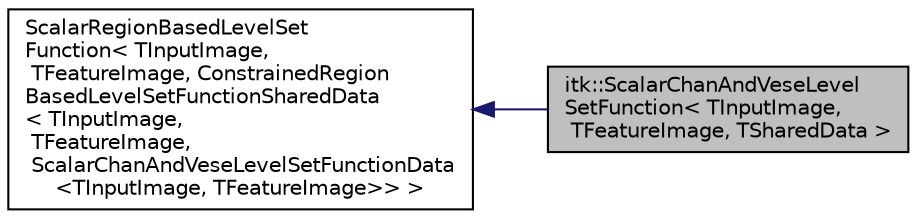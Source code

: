 digraph "itk::ScalarChanAndVeseLevelSetFunction&lt; TInputImage, TFeatureImage, TSharedData &gt;"
{
 // LATEX_PDF_SIZE
  edge [fontname="Helvetica",fontsize="10",labelfontname="Helvetica",labelfontsize="10"];
  node [fontname="Helvetica",fontsize="10",shape=record];
  rankdir="LR";
  Node1 [label="itk::ScalarChanAndVeseLevel\lSetFunction\< TInputImage,\l TFeatureImage, TSharedData \>",height=0.2,width=0.4,color="black", fillcolor="grey75", style="filled", fontcolor="black",tooltip="LevelSet function that computes a speed image based on regional integrals of probabilities."];
  Node2 -> Node1 [dir="back",color="midnightblue",fontsize="10",style="solid",fontname="Helvetica"];
  Node2 [label="ScalarRegionBasedLevelSet\lFunction\< TInputImage,\l TFeatureImage, ConstrainedRegion\lBasedLevelSetFunctionSharedData\l\<            TInputImage,     \l       TFeatureImage,          \l  ScalarChanAndVeseLevelSetFunctionData\l\<TInputImage, TFeatureImage\>\>  \>",height=0.2,width=0.4,color="black", fillcolor="white", style="filled",tooltip=" "];
}
